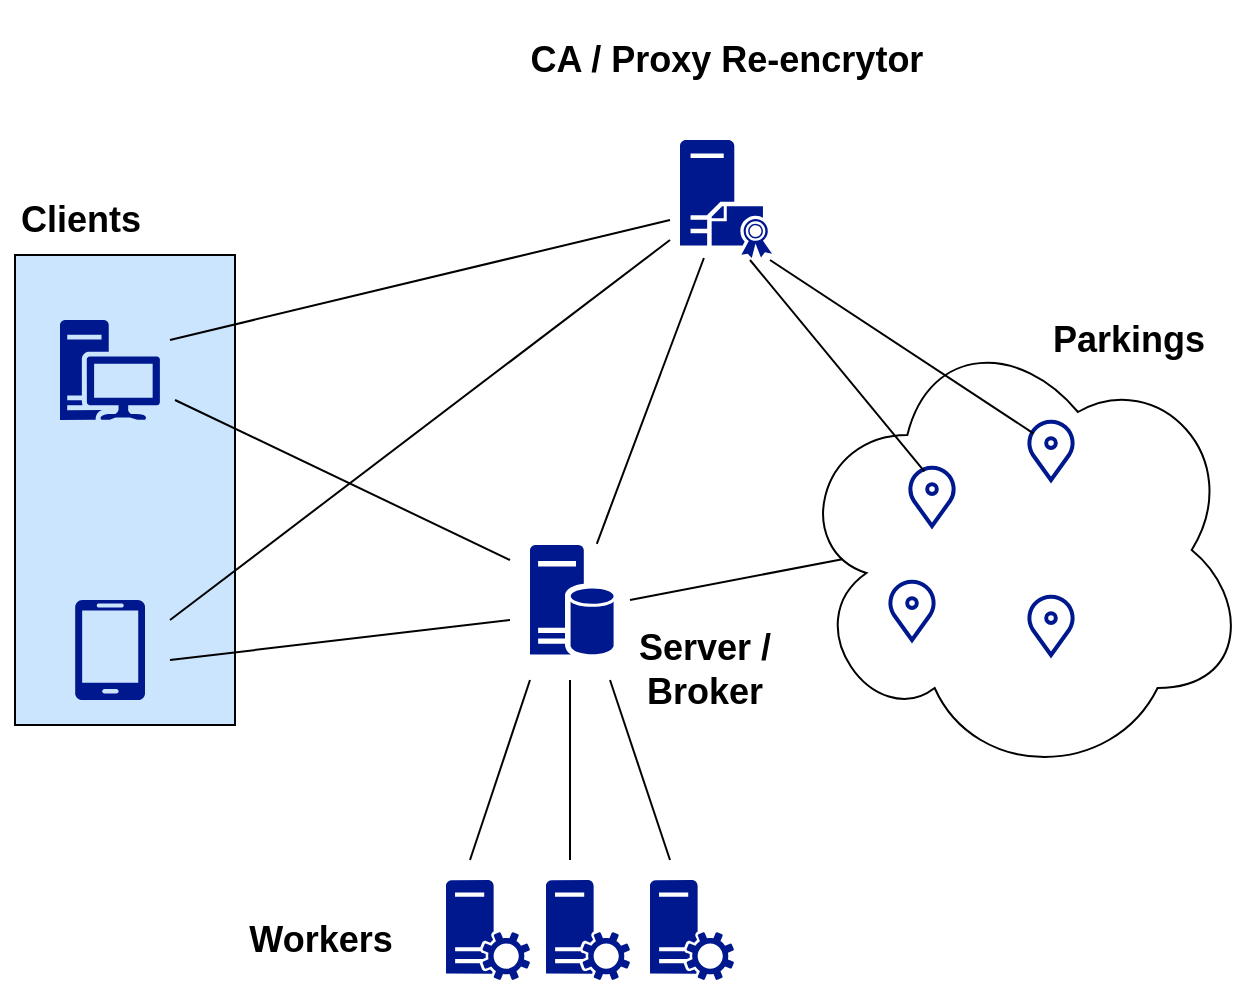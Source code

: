 <mxfile version="27.0.9">
  <diagram name="Page-1" id="tL0EpzMPCiaH0TBD6QNw">
    <mxGraphModel dx="983" dy="580" grid="1" gridSize="10" guides="1" tooltips="1" connect="1" arrows="1" fold="1" page="1" pageScale="1" pageWidth="850" pageHeight="1100" math="0" shadow="0">
      <root>
        <mxCell id="0" />
        <mxCell id="1" parent="0" />
        <mxCell id="VXW3iKwfr0IO4-EpEH2L-9" value="" style="rounded=0;whiteSpace=wrap;html=1;rotation=90;fillColor=#CCE5FF;" parent="1" vertex="1">
          <mxGeometry x="30" y="220" width="235" height="110" as="geometry" />
        </mxCell>
        <mxCell id="VXW3iKwfr0IO4-EpEH2L-2" value="" style="ellipse;shape=cloud;whiteSpace=wrap;html=1;" parent="1" vertex="1">
          <mxGeometry x="481.8" y="190" width="227.5" height="230" as="geometry" />
        </mxCell>
        <mxCell id="VXW3iKwfr0IO4-EpEH2L-5" style="rounded=0;orthogonalLoop=1;jettySize=auto;html=1;endArrow=none;startFill=0;" parent="1" edge="1">
          <mxGeometry relative="1" as="geometry">
            <mxPoint x="170" y="200" as="sourcePoint" />
            <mxPoint x="420" y="140" as="targetPoint" />
          </mxGeometry>
        </mxCell>
        <mxCell id="YgEAm29q99Pr3n_9_nYM-4" value="" style="sketch=0;aspect=fixed;pointerEvents=1;shadow=0;dashed=0;html=1;strokeColor=none;labelPosition=center;verticalLabelPosition=bottom;verticalAlign=top;align=center;fillColor=#00188D;shape=mxgraph.mscae.enterprise.workstation_client" parent="1" vertex="1">
          <mxGeometry x="115" y="190" width="50" height="50" as="geometry" />
        </mxCell>
        <mxCell id="YgEAm29q99Pr3n_9_nYM-6" value="" style="sketch=0;aspect=fixed;pointerEvents=1;shadow=0;dashed=0;html=1;strokeColor=none;labelPosition=center;verticalLabelPosition=bottom;verticalAlign=top;align=center;fillColor=#00188D;shape=mxgraph.mscae.enterprise.database_server" parent="1" vertex="1">
          <mxGeometry x="350" y="302.5" width="41.8" height="55" as="geometry" />
        </mxCell>
        <mxCell id="YgEAm29q99Pr3n_9_nYM-7" value="" style="sketch=0;aspect=fixed;pointerEvents=1;shadow=0;dashed=0;html=1;strokeColor=none;labelPosition=center;verticalLabelPosition=bottom;verticalAlign=top;align=center;fillColor=#00188D;shape=mxgraph.azure.mobile" parent="1" vertex="1">
          <mxGeometry x="122.5" y="330" width="35" height="50" as="geometry" />
        </mxCell>
        <mxCell id="YgEAm29q99Pr3n_9_nYM-9" value="" style="html=1;verticalLabelPosition=bottom;align=center;labelBackgroundColor=#ffffff;verticalAlign=top;strokeWidth=2;strokeColor=#00188D;shadow=0;dashed=0;shape=mxgraph.ios7.icons.location;" parent="1" vertex="1">
          <mxGeometry x="598.5" y="240" width="24" height="30" as="geometry" />
        </mxCell>
        <mxCell id="YgEAm29q99Pr3n_9_nYM-10" value="" style="html=1;verticalLabelPosition=bottom;align=center;labelBackgroundColor=#ffffff;verticalAlign=top;strokeWidth=2;strokeColor=#00188D;shadow=0;dashed=0;shape=mxgraph.ios7.icons.location;" parent="1" vertex="1">
          <mxGeometry x="529" y="320" width="24" height="30" as="geometry" />
        </mxCell>
        <mxCell id="YgEAm29q99Pr3n_9_nYM-14" style="rounded=0;orthogonalLoop=1;jettySize=auto;html=1;jumpStyle=none;endArrow=none;startFill=0;" parent="1" edge="1">
          <mxGeometry relative="1" as="geometry">
            <mxPoint x="340" y="310" as="sourcePoint" />
            <mxPoint x="172.5" y="230" as="targetPoint" />
          </mxGeometry>
        </mxCell>
        <mxCell id="YgEAm29q99Pr3n_9_nYM-15" style="rounded=0;orthogonalLoop=1;jettySize=auto;html=1;jumpStyle=none;endArrow=none;startFill=0;" parent="1" edge="1">
          <mxGeometry relative="1" as="geometry">
            <mxPoint x="340" y="340" as="sourcePoint" />
            <mxPoint x="170" y="360" as="targetPoint" />
          </mxGeometry>
        </mxCell>
        <mxCell id="YgEAm29q99Pr3n_9_nYM-18" style="rounded=0;orthogonalLoop=1;jettySize=auto;html=1;jumpStyle=none;endArrow=none;startFill=0;exitX=0.107;exitY=0.52;exitDx=0;exitDy=0;exitPerimeter=0;" parent="1" source="VXW3iKwfr0IO4-EpEH2L-2" edge="1">
          <mxGeometry relative="1" as="geometry">
            <mxPoint x="480" y="330" as="sourcePoint" />
            <mxPoint x="400" y="330" as="targetPoint" />
          </mxGeometry>
        </mxCell>
        <mxCell id="YgEAm29q99Pr3n_9_nYM-20" value="&lt;h2&gt;Parkings&lt;/h2&gt;" style="text;html=1;align=center;verticalAlign=middle;resizable=0;points=[];autosize=1;strokeColor=none;fillColor=none;" parent="1" vertex="1">
          <mxGeometry x="598.5" y="170" width="100" height="60" as="geometry" />
        </mxCell>
        <mxCell id="YgEAm29q99Pr3n_9_nYM-24" value="&lt;h2&gt;CA / Proxy Re-encrytor&lt;/h2&gt;" style="text;html=1;align=center;verticalAlign=middle;resizable=0;points=[];autosize=1;strokeColor=none;fillColor=none;" parent="1" vertex="1">
          <mxGeometry x="338" y="30" width="220" height="60" as="geometry" />
        </mxCell>
        <mxCell id="YgEAm29q99Pr3n_9_nYM-25" value="&lt;h2&gt;Clients&lt;/h2&gt;" style="text;html=1;align=center;verticalAlign=middle;resizable=0;points=[];autosize=1;strokeColor=none;fillColor=none;" parent="1" vertex="1">
          <mxGeometry x="85" y="110" width="80" height="60" as="geometry" />
        </mxCell>
        <mxCell id="YgEAm29q99Pr3n_9_nYM-30" value="" style="sketch=0;pointerEvents=1;shadow=0;dashed=0;html=1;strokeColor=none;labelPosition=center;verticalLabelPosition=bottom;verticalAlign=top;align=center;fillColor=#00188D;shape=mxgraph.mscae.system_center.roles" parent="1" vertex="1">
          <mxGeometry x="410" y="470" width="42" height="50" as="geometry" />
        </mxCell>
        <mxCell id="YgEAm29q99Pr3n_9_nYM-31" value="" style="sketch=0;pointerEvents=1;shadow=0;dashed=0;html=1;strokeColor=none;labelPosition=center;verticalLabelPosition=bottom;verticalAlign=top;align=center;fillColor=#00188D;shape=mxgraph.mscae.system_center.roles" parent="1" vertex="1">
          <mxGeometry x="358" y="470" width="42" height="50" as="geometry" />
        </mxCell>
        <mxCell id="YgEAm29q99Pr3n_9_nYM-32" value="" style="sketch=0;pointerEvents=1;shadow=0;dashed=0;html=1;strokeColor=none;labelPosition=center;verticalLabelPosition=bottom;verticalAlign=top;align=center;fillColor=#00188D;shape=mxgraph.mscae.system_center.roles" parent="1" vertex="1">
          <mxGeometry x="308" y="470" width="42" height="50" as="geometry" />
        </mxCell>
        <mxCell id="YgEAm29q99Pr3n_9_nYM-33" style="rounded=0;orthogonalLoop=1;jettySize=auto;html=1;jumpStyle=none;endArrow=none;startFill=0;" parent="1" edge="1">
          <mxGeometry relative="1" as="geometry">
            <mxPoint x="350" y="370" as="sourcePoint" />
            <mxPoint x="320" y="460" as="targetPoint" />
          </mxGeometry>
        </mxCell>
        <mxCell id="YgEAm29q99Pr3n_9_nYM-34" style="rounded=0;orthogonalLoop=1;jettySize=auto;html=1;jumpStyle=none;endArrow=none;startFill=0;" parent="1" edge="1">
          <mxGeometry relative="1" as="geometry">
            <mxPoint x="370" y="370" as="sourcePoint" />
            <mxPoint x="370" y="460" as="targetPoint" />
          </mxGeometry>
        </mxCell>
        <mxCell id="YgEAm29q99Pr3n_9_nYM-35" style="rounded=0;orthogonalLoop=1;jettySize=auto;html=1;jumpStyle=none;endArrow=none;startFill=0;" parent="1" edge="1">
          <mxGeometry relative="1" as="geometry">
            <mxPoint x="390" y="370" as="sourcePoint" />
            <mxPoint x="420" y="460" as="targetPoint" />
          </mxGeometry>
        </mxCell>
        <mxCell id="YgEAm29q99Pr3n_9_nYM-36" value="&lt;h2&gt;Workers&lt;/h2&gt;" style="text;html=1;align=center;verticalAlign=middle;resizable=0;points=[];autosize=1;strokeColor=none;fillColor=none;" parent="1" vertex="1">
          <mxGeometry x="200" y="470" width="90" height="60" as="geometry" />
        </mxCell>
        <mxCell id="VXW3iKwfr0IO4-EpEH2L-1" value="" style="sketch=0;pointerEvents=1;shadow=0;dashed=0;html=1;strokeColor=none;fillColor=#00188D;labelPosition=center;verticalLabelPosition=bottom;verticalAlign=top;outlineConnect=0;align=center;shape=mxgraph.office.servers.certificate_authority;" parent="1" vertex="1">
          <mxGeometry x="425" y="100" width="46" height="59" as="geometry" />
        </mxCell>
        <mxCell id="VXW3iKwfr0IO4-EpEH2L-3" value="" style="html=1;verticalLabelPosition=bottom;align=center;labelBackgroundColor=#ffffff;verticalAlign=top;strokeWidth=2;strokeColor=#00188D;shadow=0;dashed=0;shape=mxgraph.ios7.icons.location;" parent="1" vertex="1">
          <mxGeometry x="539" y="263" width="24" height="30" as="geometry" />
        </mxCell>
        <mxCell id="VXW3iKwfr0IO4-EpEH2L-4" value="" style="html=1;verticalLabelPosition=bottom;align=center;labelBackgroundColor=#ffffff;verticalAlign=top;strokeWidth=2;strokeColor=#00188D;shadow=0;dashed=0;shape=mxgraph.ios7.icons.location;" parent="1" vertex="1">
          <mxGeometry x="598.5" y="327.5" width="24" height="30" as="geometry" />
        </mxCell>
        <mxCell id="VXW3iKwfr0IO4-EpEH2L-6" style="rounded=0;orthogonalLoop=1;jettySize=auto;html=1;entryX=0.799;entryY=-0.011;entryDx=0;entryDy=0;entryPerimeter=0;endArrow=none;startFill=0;" parent="1" source="VXW3iKwfr0IO4-EpEH2L-1" target="YgEAm29q99Pr3n_9_nYM-6" edge="1">
          <mxGeometry relative="1" as="geometry" />
        </mxCell>
        <mxCell id="VXW3iKwfr0IO4-EpEH2L-7" style="rounded=0;orthogonalLoop=1;jettySize=auto;html=1;endArrow=none;startFill=0;entryX=0.133;entryY=0.222;entryDx=0;entryDy=0;entryPerimeter=0;" parent="1" target="YgEAm29q99Pr3n_9_nYM-9" edge="1">
          <mxGeometry relative="1" as="geometry">
            <mxPoint x="470" y="160" as="sourcePoint" />
            <mxPoint x="580" y="280" as="targetPoint" />
          </mxGeometry>
        </mxCell>
        <mxCell id="VXW3iKwfr0IO4-EpEH2L-8" style="rounded=0;orthogonalLoop=1;jettySize=auto;html=1;endArrow=none;startFill=0;" parent="1" edge="1">
          <mxGeometry relative="1" as="geometry">
            <mxPoint x="420" y="150" as="sourcePoint" />
            <mxPoint x="170" y="340" as="targetPoint" />
          </mxGeometry>
        </mxCell>
        <mxCell id="VXW3iKwfr0IO4-EpEH2L-10" style="rounded=0;orthogonalLoop=1;jettySize=auto;html=1;entryX=0.341;entryY=0.09;entryDx=0;entryDy=0;entryPerimeter=0;endArrow=none;startFill=0;" parent="1" target="VXW3iKwfr0IO4-EpEH2L-3" edge="1">
          <mxGeometry relative="1" as="geometry">
            <mxPoint x="460" y="160" as="sourcePoint" />
          </mxGeometry>
        </mxCell>
        <mxCell id="OsQUDjt2ZXmfWK9jPKnS-1" value="&lt;h2&gt;Server /&lt;br&gt;Broker&lt;/h2&gt;" style="text;html=1;align=center;verticalAlign=middle;resizable=0;points=[];autosize=1;strokeColor=none;fillColor=none;" vertex="1" parent="1">
          <mxGeometry x="391.8" y="320" width="90" height="90" as="geometry" />
        </mxCell>
      </root>
    </mxGraphModel>
  </diagram>
</mxfile>
